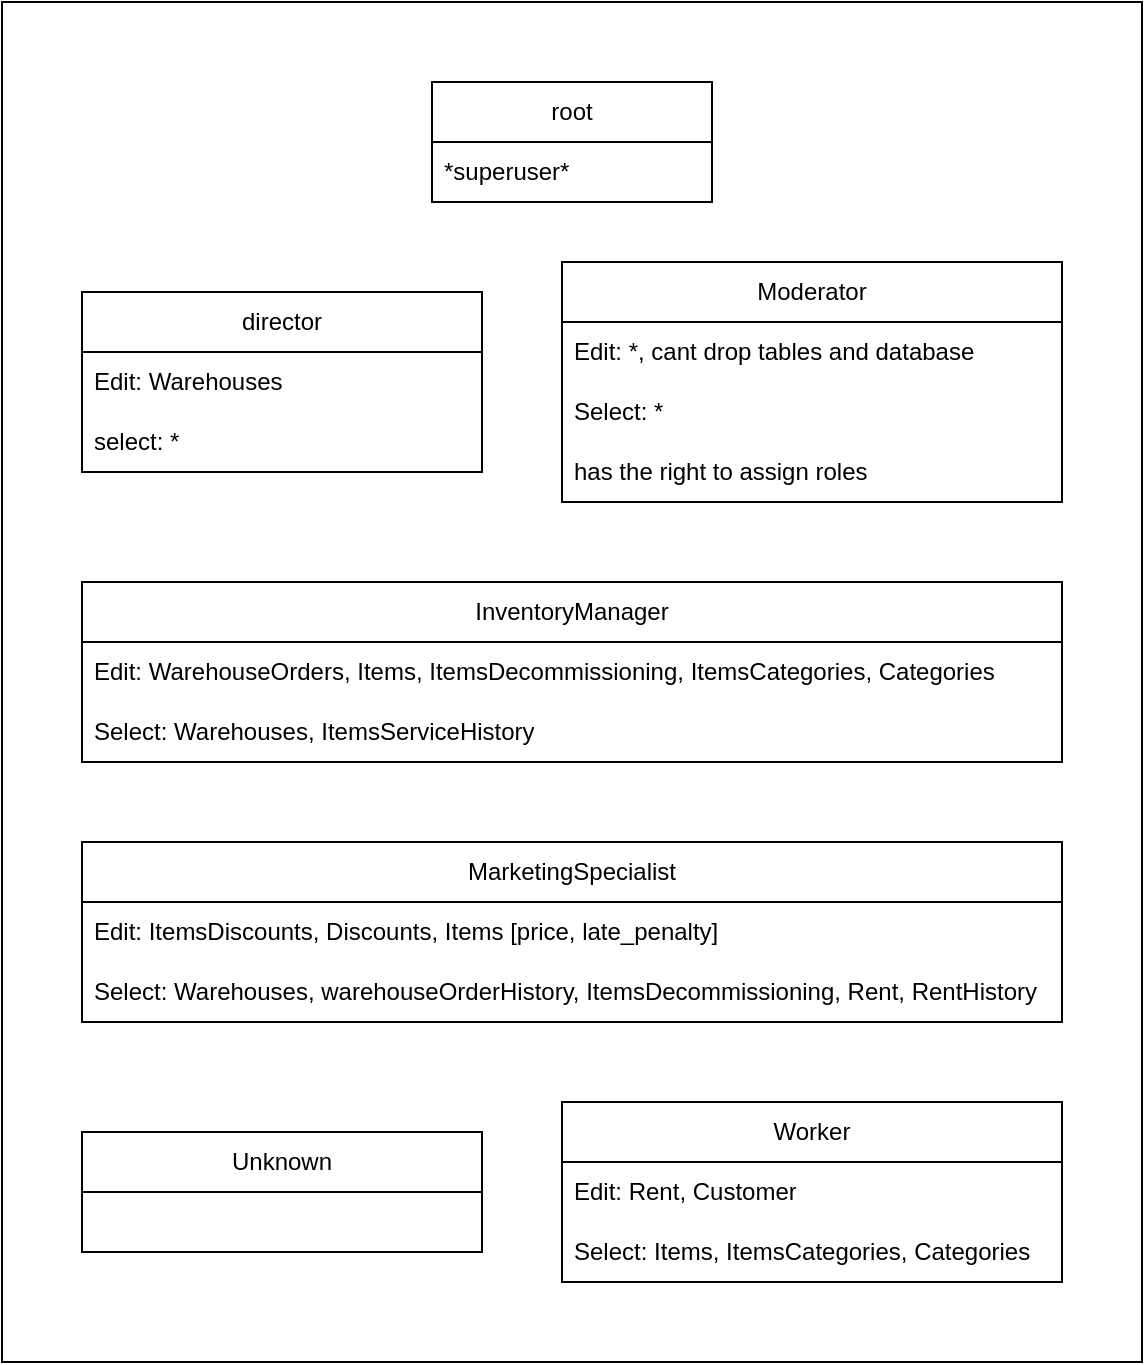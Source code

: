 <mxfile version="24.7.17">
  <diagram name="Страница — 1" id="6Nk72v4sn42jUO26lZVC">
    <mxGraphModel dx="1434" dy="769" grid="1" gridSize="10" guides="1" tooltips="1" connect="1" arrows="1" fold="1" page="1" pageScale="1" pageWidth="827" pageHeight="1169" math="0" shadow="0">
      <root>
        <mxCell id="0" />
        <mxCell id="1" parent="0" />
        <mxCell id="PkU6kxI77-6cWANaAQxr-1" value="" style="rounded=0;whiteSpace=wrap;html=1;" vertex="1" parent="1">
          <mxGeometry x="120" y="480" width="570" height="680" as="geometry" />
        </mxCell>
        <mxCell id="E6KDkaJWajukVZ_zZWRm-2" value="Unknown" style="swimlane;fontStyle=0;childLayout=stackLayout;horizontal=1;startSize=30;horizontalStack=0;resizeParent=1;resizeParentMax=0;resizeLast=0;collapsible=1;marginBottom=0;whiteSpace=wrap;html=1;" parent="1" vertex="1">
          <mxGeometry x="160" y="1045" width="200" height="60" as="geometry" />
        </mxCell>
        <mxCell id="E6KDkaJWajukVZ_zZWRm-6" value="Worker" style="swimlane;fontStyle=0;childLayout=stackLayout;horizontal=1;startSize=30;horizontalStack=0;resizeParent=1;resizeParentMax=0;resizeLast=0;collapsible=1;marginBottom=0;whiteSpace=wrap;html=1;" parent="1" vertex="1">
          <mxGeometry x="400" y="1030" width="250" height="90" as="geometry" />
        </mxCell>
        <mxCell id="E6KDkaJWajukVZ_zZWRm-7" value="Edit: Rent, Customer" style="text;strokeColor=none;fillColor=none;align=left;verticalAlign=middle;spacingLeft=4;spacingRight=4;overflow=hidden;points=[[0,0.5],[1,0.5]];portConstraint=eastwest;rotatable=0;whiteSpace=wrap;html=1;" parent="E6KDkaJWajukVZ_zZWRm-6" vertex="1">
          <mxGeometry y="30" width="250" height="30" as="geometry" />
        </mxCell>
        <mxCell id="E6KDkaJWajukVZ_zZWRm-8" value="Select: Items, ItemsCategories, Categories" style="text;strokeColor=none;fillColor=none;align=left;verticalAlign=middle;spacingLeft=4;spacingRight=4;overflow=hidden;points=[[0,0.5],[1,0.5]];portConstraint=eastwest;rotatable=0;whiteSpace=wrap;html=1;" parent="E6KDkaJWajukVZ_zZWRm-6" vertex="1">
          <mxGeometry y="60" width="250" height="30" as="geometry" />
        </mxCell>
        <mxCell id="E6KDkaJWajukVZ_zZWRm-10" value="InventoryManager" style="swimlane;fontStyle=0;childLayout=stackLayout;horizontal=1;startSize=30;horizontalStack=0;resizeParent=1;resizeParentMax=0;resizeLast=0;collapsible=1;marginBottom=0;whiteSpace=wrap;html=1;" parent="1" vertex="1">
          <mxGeometry x="160" y="770" width="490" height="90" as="geometry" />
        </mxCell>
        <mxCell id="E6KDkaJWajukVZ_zZWRm-11" value="Edit: WarehouseOrders, Items, ItemsDecommissioning, ItemsCategories, Categories" style="text;strokeColor=none;fillColor=none;align=left;verticalAlign=middle;spacingLeft=4;spacingRight=4;overflow=hidden;points=[[0,0.5],[1,0.5]];portConstraint=eastwest;rotatable=0;whiteSpace=wrap;html=1;" parent="E6KDkaJWajukVZ_zZWRm-10" vertex="1">
          <mxGeometry y="30" width="490" height="30" as="geometry" />
        </mxCell>
        <mxCell id="E6KDkaJWajukVZ_zZWRm-13" value="Select: Warehouses, ItemsServiceHistory" style="text;strokeColor=none;fillColor=none;align=left;verticalAlign=middle;spacingLeft=4;spacingRight=4;overflow=hidden;points=[[0,0.5],[1,0.5]];portConstraint=eastwest;rotatable=0;whiteSpace=wrap;html=1;" parent="E6KDkaJWajukVZ_zZWRm-10" vertex="1">
          <mxGeometry y="60" width="490" height="30" as="geometry" />
        </mxCell>
        <mxCell id="E6KDkaJWajukVZ_zZWRm-14" value="MarketingSpecialist" style="swimlane;fontStyle=0;childLayout=stackLayout;horizontal=1;startSize=30;horizontalStack=0;resizeParent=1;resizeParentMax=0;resizeLast=0;collapsible=1;marginBottom=0;whiteSpace=wrap;html=1;" parent="1" vertex="1">
          <mxGeometry x="160" y="900" width="490" height="90" as="geometry" />
        </mxCell>
        <mxCell id="E6KDkaJWajukVZ_zZWRm-15" value="Edit: ItemsDiscounts, Discounts, Items [price, late_penalty]" style="text;strokeColor=none;fillColor=none;align=left;verticalAlign=middle;spacingLeft=4;spacingRight=4;overflow=hidden;points=[[0,0.5],[1,0.5]];portConstraint=eastwest;rotatable=0;whiteSpace=wrap;html=1;" parent="E6KDkaJWajukVZ_zZWRm-14" vertex="1">
          <mxGeometry y="30" width="490" height="30" as="geometry" />
        </mxCell>
        <mxCell id="E6KDkaJWajukVZ_zZWRm-16" value="Select: Warehouses, warehouseOrderHistory, ItemsDecommissioning, Rent, RentHistory" style="text;strokeColor=none;fillColor=none;align=left;verticalAlign=middle;spacingLeft=4;spacingRight=4;overflow=hidden;points=[[0,0.5],[1,0.5]];portConstraint=eastwest;rotatable=0;whiteSpace=wrap;html=1;" parent="E6KDkaJWajukVZ_zZWRm-14" vertex="1">
          <mxGeometry y="60" width="490" height="30" as="geometry" />
        </mxCell>
        <mxCell id="E6KDkaJWajukVZ_zZWRm-18" value="Moderator" style="swimlane;fontStyle=0;childLayout=stackLayout;horizontal=1;startSize=30;horizontalStack=0;resizeParent=1;resizeParentMax=0;resizeLast=0;collapsible=1;marginBottom=0;whiteSpace=wrap;html=1;" parent="1" vertex="1">
          <mxGeometry x="400" y="610" width="250" height="120" as="geometry" />
        </mxCell>
        <mxCell id="E6KDkaJWajukVZ_zZWRm-19" value="Edit: *, cant drop tables and database" style="text;strokeColor=none;fillColor=none;align=left;verticalAlign=middle;spacingLeft=4;spacingRight=4;overflow=hidden;points=[[0,0.5],[1,0.5]];portConstraint=eastwest;rotatable=0;whiteSpace=wrap;html=1;" parent="E6KDkaJWajukVZ_zZWRm-18" vertex="1">
          <mxGeometry y="30" width="250" height="30" as="geometry" />
        </mxCell>
        <mxCell id="E6KDkaJWajukVZ_zZWRm-20" value="Select: *" style="text;strokeColor=none;fillColor=none;align=left;verticalAlign=middle;spacingLeft=4;spacingRight=4;overflow=hidden;points=[[0,0.5],[1,0.5]];portConstraint=eastwest;rotatable=0;whiteSpace=wrap;html=1;" parent="E6KDkaJWajukVZ_zZWRm-18" vertex="1">
          <mxGeometry y="60" width="250" height="30" as="geometry" />
        </mxCell>
        <mxCell id="E6KDkaJWajukVZ_zZWRm-21" value="has the right to assign roles" style="text;strokeColor=none;fillColor=none;align=left;verticalAlign=middle;spacingLeft=4;spacingRight=4;overflow=hidden;points=[[0,0.5],[1,0.5]];portConstraint=eastwest;rotatable=0;whiteSpace=wrap;html=1;" parent="E6KDkaJWajukVZ_zZWRm-18" vertex="1">
          <mxGeometry y="90" width="250" height="30" as="geometry" />
        </mxCell>
        <mxCell id="E6KDkaJWajukVZ_zZWRm-22" value="director" style="swimlane;fontStyle=0;childLayout=stackLayout;horizontal=1;startSize=30;horizontalStack=0;resizeParent=1;resizeParentMax=0;resizeLast=0;collapsible=1;marginBottom=0;whiteSpace=wrap;html=1;" parent="1" vertex="1">
          <mxGeometry x="160" y="625" width="200" height="90" as="geometry" />
        </mxCell>
        <mxCell id="E6KDkaJWajukVZ_zZWRm-23" value="Edit: Warehouses" style="text;strokeColor=none;fillColor=none;align=left;verticalAlign=middle;spacingLeft=4;spacingRight=4;overflow=hidden;points=[[0,0.5],[1,0.5]];portConstraint=eastwest;rotatable=0;whiteSpace=wrap;html=1;" parent="E6KDkaJWajukVZ_zZWRm-22" vertex="1">
          <mxGeometry y="30" width="200" height="30" as="geometry" />
        </mxCell>
        <mxCell id="E6KDkaJWajukVZ_zZWRm-24" value="select: *" style="text;strokeColor=none;fillColor=none;align=left;verticalAlign=middle;spacingLeft=4;spacingRight=4;overflow=hidden;points=[[0,0.5],[1,0.5]];portConstraint=eastwest;rotatable=0;whiteSpace=wrap;html=1;" parent="E6KDkaJWajukVZ_zZWRm-22" vertex="1">
          <mxGeometry y="60" width="200" height="30" as="geometry" />
        </mxCell>
        <mxCell id="E6KDkaJWajukVZ_zZWRm-26" value="root" style="swimlane;fontStyle=0;childLayout=stackLayout;horizontal=1;startSize=30;horizontalStack=0;resizeParent=1;resizeParentMax=0;resizeLast=0;collapsible=1;marginBottom=0;whiteSpace=wrap;html=1;" parent="1" vertex="1">
          <mxGeometry x="335" y="520" width="140" height="60" as="geometry" />
        </mxCell>
        <mxCell id="E6KDkaJWajukVZ_zZWRm-28" value="*superuser*" style="text;strokeColor=none;fillColor=none;align=left;verticalAlign=middle;spacingLeft=4;spacingRight=4;overflow=hidden;points=[[0,0.5],[1,0.5]];portConstraint=eastwest;rotatable=0;whiteSpace=wrap;html=1;" parent="E6KDkaJWajukVZ_zZWRm-26" vertex="1">
          <mxGeometry y="30" width="140" height="30" as="geometry" />
        </mxCell>
      </root>
    </mxGraphModel>
  </diagram>
</mxfile>
